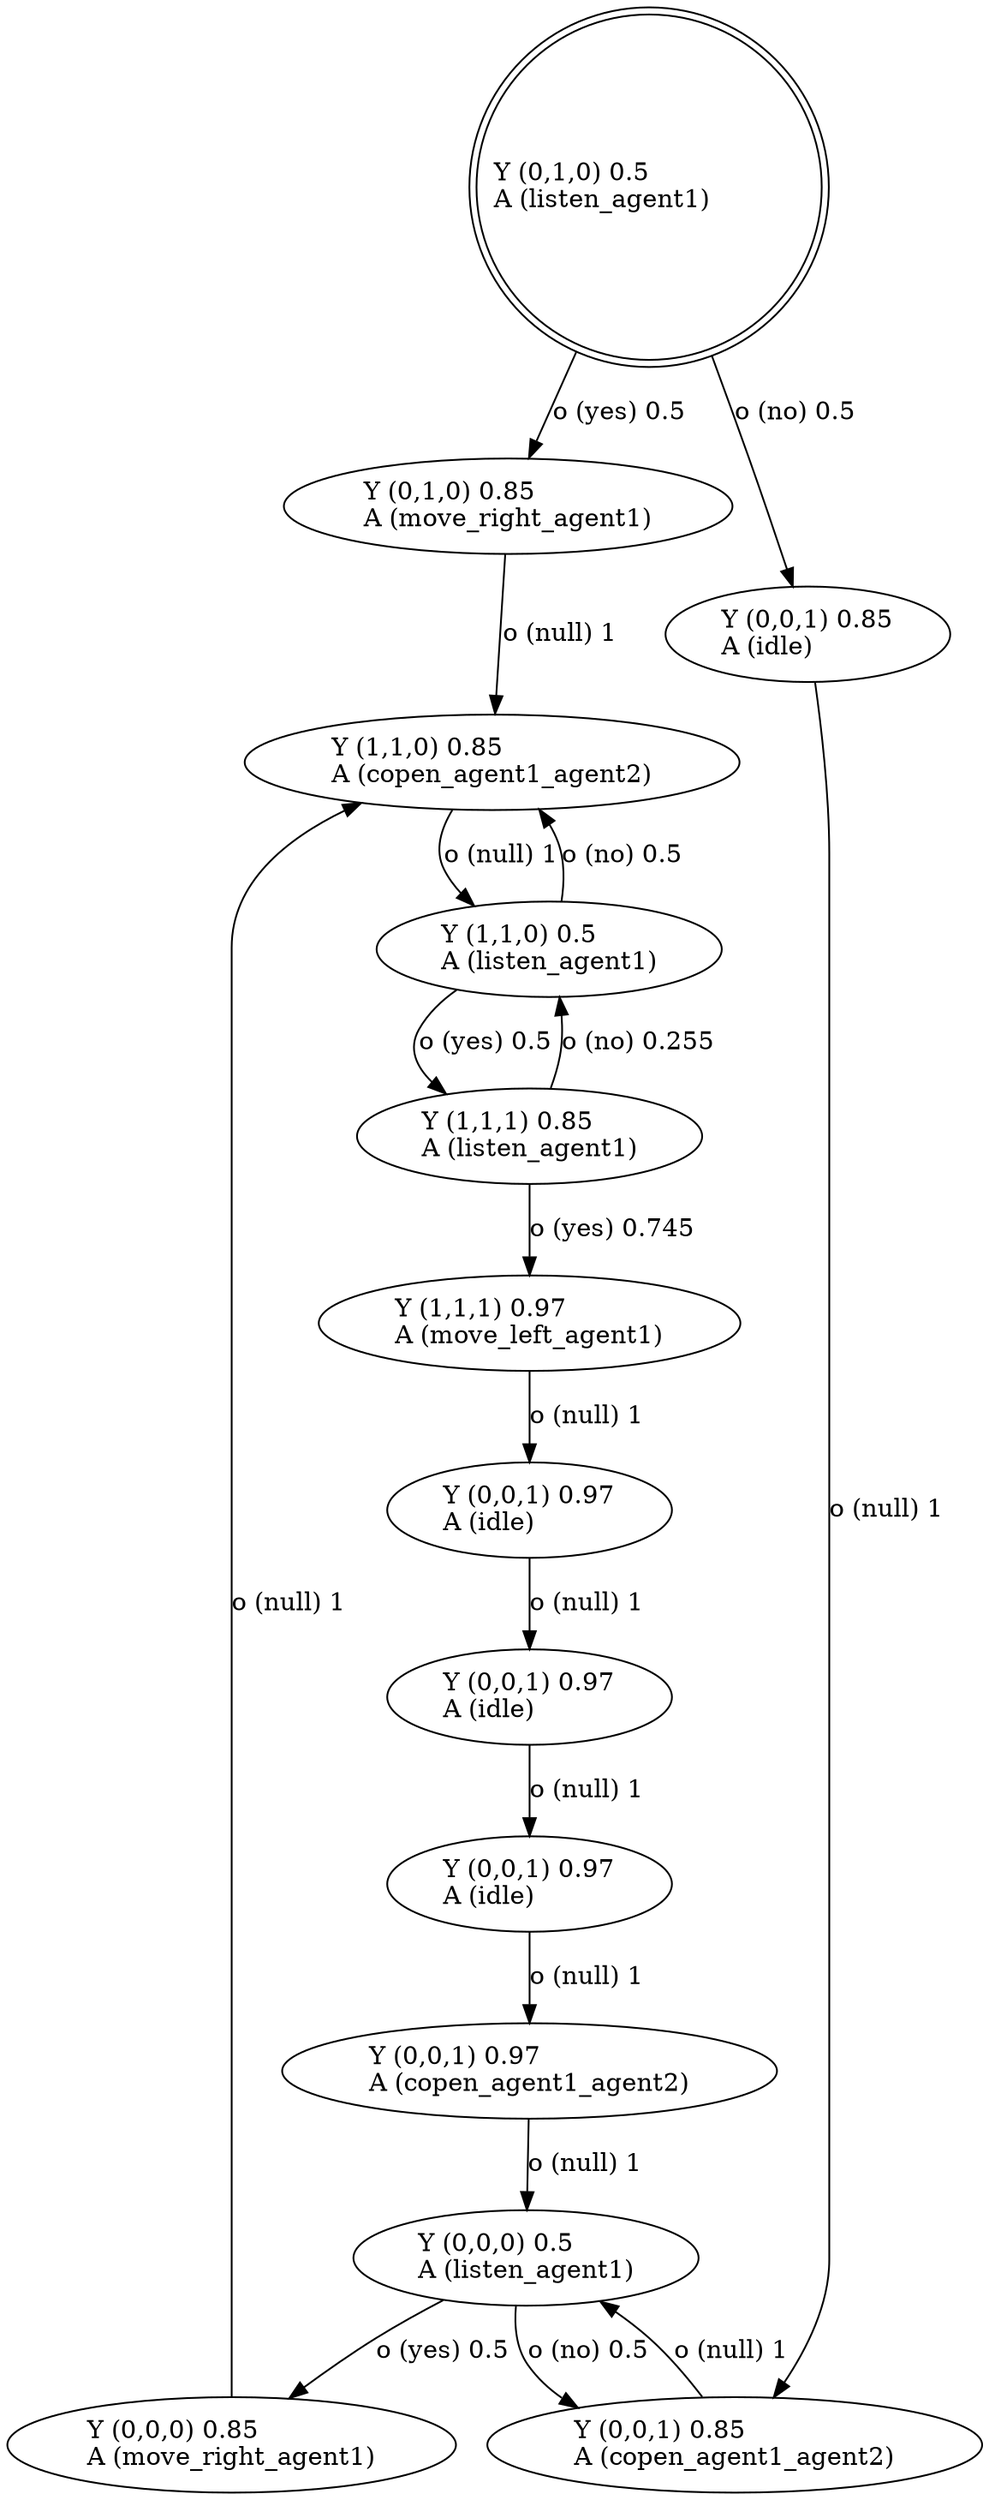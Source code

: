 digraph "G" {
root [label="Y (0,1,0) 0.5\lA (listen_agent1)\l", labeljust="l", shape=doublecircle];
x0row1 [label="Y (0,0,0) 0.5\lA (listen_agent1)\l"];
x0row13 [label="Y (1,1,1) 0.97\lA (move_left_agent1)\l"];
x0row17 [label="Y (0,0,1) 0.97\lA (copen_agent1_agent2)\l"];
x0row5 [label="Y (0,0,0) 0.85\lA (move_right_agent1)\l"];
x0row6 [label="Y (1,1,0) 0.85\lA (copen_agent1_agent2)\l"];
x0row11 [label="Y (1,1,1) 0.85\lA (listen_agent1)\l"];
x0row3 [label="Y (0,1,0) 0.85\lA (move_right_agent1)\l"];
x0row2 [label="Y (1,1,0) 0.5\lA (listen_agent1)\l"];
x0row19 [label="Y (0,0,1) 0.85\lA (copen_agent1_agent2)\l"];
x0row19_noop_0 [label="Y (0,0,1) 0.85\lA (idle)\l"];
x0row17_noop_0 [label="Y (0,0,1) 0.97\lA (idle)\l"];
x0row17_noop_1 [label="Y (0,0,1) 0.97\lA (idle)\l"];
x0row17_noop_2 [label="Y (0,0,1) 0.97\lA (idle)\l"];
root -> x0row3  [key=0, label="o (yes) 0.5\l"];
root -> x0row19_noop_0  [key=0, label="o (no) 0.5\l"];
x0row1 -> x0row5  [key=0, label="o (yes) 0.5\l"];
x0row1 -> x0row19  [key=0, label="o (no) 0.5\l"];
x0row13 -> x0row17_noop_0  [key=0, label="o (null) 1\l"];
x0row17 -> x0row1  [key=0, label="o (null) 1\l"];
x0row5 -> x0row6  [key=0, label="o (null) 1\l"];
x0row6 -> x0row2  [key=0, label="o (null) 1\l"];
x0row11 -> x0row13  [key=0, label="o (yes) 0.745\l"];
x0row11 -> x0row2  [key=0, label="o (no) 0.255\l"];
x0row3 -> x0row6  [key=0, label="o (null) 1\l"];
x0row2 -> x0row11  [key=0, label="o (yes) 0.5\l"];
x0row2 -> x0row6  [key=0, label="o (no) 0.5\l"];
x0row19 -> x0row1  [key=0, label="o (null) 1\l"];
x0row19_noop_0 -> x0row19  [key=0, label="o (null) 1\l"];
x0row17_noop_0 -> x0row17_noop_1  [key=0, label="o (null) 1\l"];
x0row17_noop_1 -> x0row17_noop_2  [key=0, label="o (null) 1\l"];
x0row17_noop_2 -> x0row17  [key=0, label="o (null) 1\l"];
}
